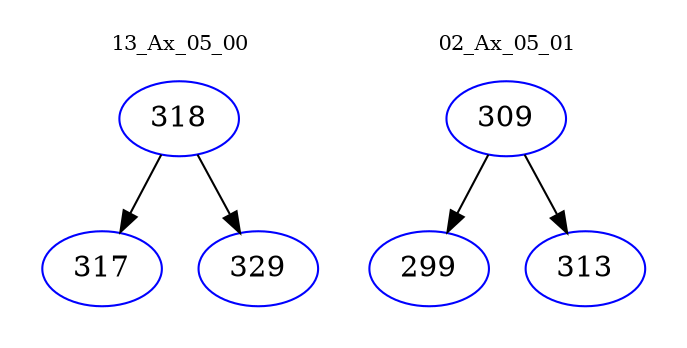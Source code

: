 digraph{
subgraph cluster_0 {
color = white
label = "13_Ax_05_00";
fontsize=10;
T0_318 [label="318", color="blue"]
T0_318 -> T0_317 [color="black"]
T0_317 [label="317", color="blue"]
T0_318 -> T0_329 [color="black"]
T0_329 [label="329", color="blue"]
}
subgraph cluster_1 {
color = white
label = "02_Ax_05_01";
fontsize=10;
T1_309 [label="309", color="blue"]
T1_309 -> T1_299 [color="black"]
T1_299 [label="299", color="blue"]
T1_309 -> T1_313 [color="black"]
T1_313 [label="313", color="blue"]
}
}
